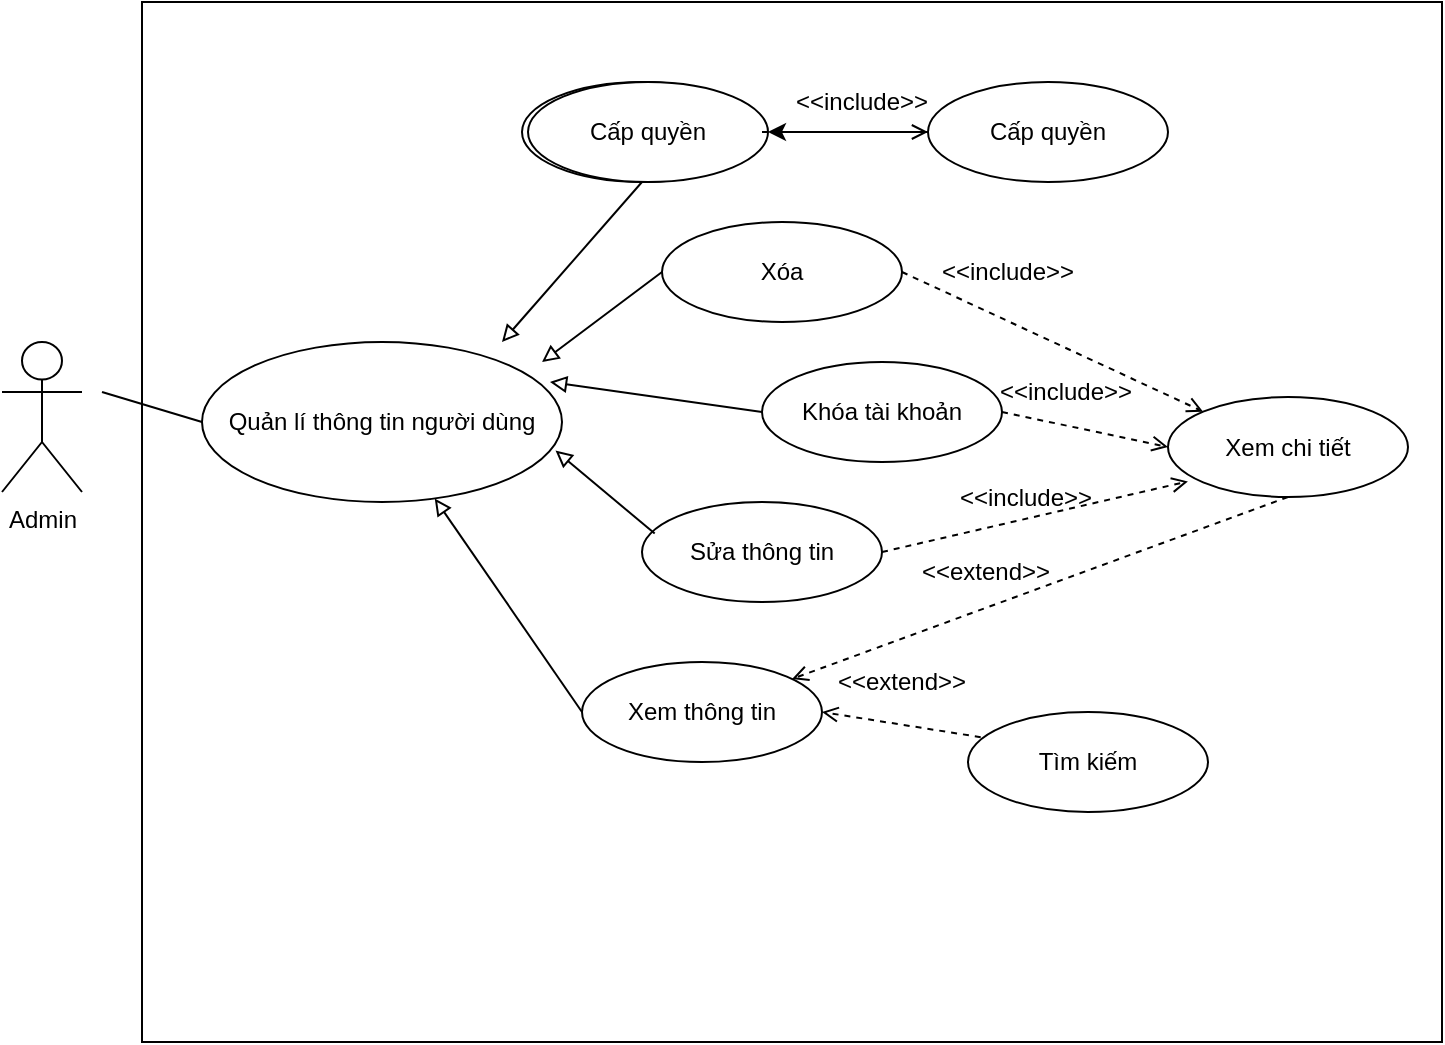 <mxfile version="12.0.0" type="github" pages="1"><diagram id="12PFHw0h8Q8npcBHtPUk" name="Page-1"><mxGraphModel dx="976" dy="483" grid="1" gridSize="10" guides="1" tooltips="1" connect="1" arrows="1" fold="1" page="1" pageScale="1" pageWidth="827" pageHeight="1169" math="0" shadow="0"><root><mxCell id="0"/><mxCell id="1" parent="0"/><mxCell id="QdBjmfvnj8XAE1ZBZg3u-1" value="Admin" style="shape=umlActor;verticalLabelPosition=bottom;labelBackgroundColor=#ffffff;verticalAlign=top;html=1;outlineConnect=0;" parent="1" vertex="1"><mxGeometry x="70" y="260" width="40" height="75" as="geometry"/></mxCell><mxCell id="QdBjmfvnj8XAE1ZBZg3u-2" value="" style="rounded=0;whiteSpace=wrap;html=1;" parent="1" vertex="1"><mxGeometry x="140" y="90" width="650" height="520" as="geometry"/></mxCell><mxCell id="QdBjmfvnj8XAE1ZBZg3u-3" value="Quản lí thông tin người dùng" style="ellipse;whiteSpace=wrap;html=1;" parent="1" vertex="1"><mxGeometry x="170" y="260" width="180" height="80" as="geometry"/></mxCell><mxCell id="QdBjmfvnj8XAE1ZBZg3u-4" value="Thêm thành viên" style="ellipse;whiteSpace=wrap;html=1;" parent="1" vertex="1"><mxGeometry x="330" y="130" width="120" height="50" as="geometry"/></mxCell><mxCell id="QdBjmfvnj8XAE1ZBZg3u-5" value="Xóa" style="ellipse;whiteSpace=wrap;html=1;" parent="1" vertex="1"><mxGeometry x="400" y="200" width="120" height="50" as="geometry"/></mxCell><mxCell id="QdBjmfvnj8XAE1ZBZg3u-6" value="Khóa tài khoản" style="ellipse;whiteSpace=wrap;html=1;" parent="1" vertex="1"><mxGeometry x="450" y="270" width="120" height="50" as="geometry"/></mxCell><mxCell id="QdBjmfvnj8XAE1ZBZg3u-7" value="Sửa thông tin" style="ellipse;whiteSpace=wrap;html=1;" parent="1" vertex="1"><mxGeometry x="390" y="340" width="120" height="50" as="geometry"/></mxCell><mxCell id="pO-lIS7Gf4vB3CIIgJrC-2" value="" style="edgeStyle=orthogonalEdgeStyle;rounded=0;orthogonalLoop=1;jettySize=auto;html=1;" edge="1" parent="1" source="QdBjmfvnj8XAE1ZBZg3u-9" target="pO-lIS7Gf4vB3CIIgJrC-1"><mxGeometry relative="1" as="geometry"/></mxCell><mxCell id="QdBjmfvnj8XAE1ZBZg3u-9" value="Cấp quyền" style="ellipse;whiteSpace=wrap;html=1;" parent="1" vertex="1"><mxGeometry x="533" y="130" width="120" height="50" as="geometry"/></mxCell><mxCell id="pO-lIS7Gf4vB3CIIgJrC-1" value="Cấp quyền" style="ellipse;whiteSpace=wrap;html=1;" vertex="1" parent="1"><mxGeometry x="333" y="130" width="120" height="50" as="geometry"/></mxCell><mxCell id="QdBjmfvnj8XAE1ZBZg3u-10" value="Xem chi tiết" style="ellipse;whiteSpace=wrap;html=1;" parent="1" vertex="1"><mxGeometry x="653" y="287.5" width="120" height="50" as="geometry"/></mxCell><mxCell id="QdBjmfvnj8XAE1ZBZg3u-11" value="Xem thông tin" style="ellipse;whiteSpace=wrap;html=1;" parent="1" vertex="1"><mxGeometry x="360" y="420" width="120" height="50" as="geometry"/></mxCell><mxCell id="QdBjmfvnj8XAE1ZBZg3u-12" value="" style="endArrow=block;html=1;endFill=0;" parent="1" edge="1"><mxGeometry width="50" height="50" relative="1" as="geometry"><mxPoint x="390" y="180" as="sourcePoint"/><mxPoint x="320" y="260" as="targetPoint"/></mxGeometry></mxCell><mxCell id="QdBjmfvnj8XAE1ZBZg3u-13" value="" style="endArrow=block;html=1;endFill=0;exitX=0;exitY=0.5;exitDx=0;exitDy=0;" parent="1" source="QdBjmfvnj8XAE1ZBZg3u-5" edge="1"><mxGeometry width="50" height="50" relative="1" as="geometry"><mxPoint x="409" y="198" as="sourcePoint"/><mxPoint x="340" y="270" as="targetPoint"/><Array as="points"><mxPoint x="400" y="225"/></Array></mxGeometry></mxCell><mxCell id="QdBjmfvnj8XAE1ZBZg3u-14" value="" style="endArrow=block;html=1;endFill=0;exitX=0;exitY=0.5;exitDx=0;exitDy=0;" parent="1" source="QdBjmfvnj8XAE1ZBZg3u-6" edge="1"><mxGeometry width="50" height="50" relative="1" as="geometry"><mxPoint x="419" y="208" as="sourcePoint"/><mxPoint x="344" y="280" as="targetPoint"/></mxGeometry></mxCell><mxCell id="QdBjmfvnj8XAE1ZBZg3u-19" value="" style="endArrow=block;html=1;endFill=0;exitX=0.053;exitY=0.316;exitDx=0;exitDy=0;exitPerimeter=0;entryX=0.982;entryY=0.678;entryDx=0;entryDy=0;entryPerimeter=0;" parent="1" source="QdBjmfvnj8XAE1ZBZg3u-7" target="QdBjmfvnj8XAE1ZBZg3u-3" edge="1"><mxGeometry width="50" height="50" relative="1" as="geometry"><mxPoint x="429" y="218" as="sourcePoint"/><mxPoint x="354" y="290" as="targetPoint"/></mxGeometry></mxCell><mxCell id="QdBjmfvnj8XAE1ZBZg3u-22" value="Tìm kiếm" style="ellipse;whiteSpace=wrap;html=1;" parent="1" vertex="1"><mxGeometry x="553" y="445" width="120" height="50" as="geometry"/></mxCell><mxCell id="QdBjmfvnj8XAE1ZBZg3u-24" value="" style="endArrow=none;html=1;entryX=0;entryY=0.5;entryDx=0;entryDy=0;" parent="1" target="QdBjmfvnj8XAE1ZBZg3u-3" edge="1"><mxGeometry width="50" height="50" relative="1" as="geometry"><mxPoint x="120" y="285" as="sourcePoint"/><mxPoint x="170" y="280" as="targetPoint"/></mxGeometry></mxCell><mxCell id="QdBjmfvnj8XAE1ZBZg3u-25" value="" style="endArrow=block;html=1;endFill=0;exitX=0;exitY=0.5;exitDx=0;exitDy=0;" parent="1" source="QdBjmfvnj8XAE1ZBZg3u-11" target="QdBjmfvnj8XAE1ZBZg3u-3" edge="1"><mxGeometry width="50" height="50" relative="1" as="geometry"><mxPoint x="406.36" y="365.8" as="sourcePoint"/><mxPoint x="356.76" y="324.24" as="targetPoint"/></mxGeometry></mxCell><mxCell id="QdBjmfvnj8XAE1ZBZg3u-35" value="" style="endArrow=open;dashed=1;html=1;endFill=0;exitX=1;exitY=0.5;exitDx=0;exitDy=0;entryX=0;entryY=0.5;entryDx=0;entryDy=0;" parent="1" source="QdBjmfvnj8XAE1ZBZg3u-4" target="QdBjmfvnj8XAE1ZBZg3u-9" edge="1"><mxGeometry width="50" height="50" relative="1" as="geometry"><mxPoint x="470" y="190" as="sourcePoint"/><mxPoint x="520" y="140" as="targetPoint"/></mxGeometry></mxCell><mxCell id="QdBjmfvnj8XAE1ZBZg3u-36" value="" style="endArrow=open;dashed=1;html=1;endFill=0;exitX=1;exitY=0.5;exitDx=0;exitDy=0;entryX=0;entryY=0;entryDx=0;entryDy=0;" parent="1" source="QdBjmfvnj8XAE1ZBZg3u-5" target="QdBjmfvnj8XAE1ZBZg3u-10" edge="1"><mxGeometry width="50" height="50" relative="1" as="geometry"><mxPoint x="550" y="260" as="sourcePoint"/><mxPoint x="600" y="210" as="targetPoint"/></mxGeometry></mxCell><mxCell id="QdBjmfvnj8XAE1ZBZg3u-37" value="" style="endArrow=open;dashed=1;html=1;endFill=0;exitX=1;exitY=0.5;exitDx=0;exitDy=0;entryX=0;entryY=0.5;entryDx=0;entryDy=0;" parent="1" source="QdBjmfvnj8XAE1ZBZg3u-6" target="QdBjmfvnj8XAE1ZBZg3u-10" edge="1"><mxGeometry width="50" height="50" relative="1" as="geometry"><mxPoint x="610" y="390" as="sourcePoint"/><mxPoint x="620" y="290" as="targetPoint"/></mxGeometry></mxCell><mxCell id="QdBjmfvnj8XAE1ZBZg3u-38" value="" style="endArrow=open;dashed=1;html=1;endFill=0;exitX=1;exitY=0.5;exitDx=0;exitDy=0;entryX=0.083;entryY=0.844;entryDx=0;entryDy=0;entryPerimeter=0;" parent="1" source="QdBjmfvnj8XAE1ZBZg3u-7" target="QdBjmfvnj8XAE1ZBZg3u-10" edge="1"><mxGeometry width="50" height="50" relative="1" as="geometry"><mxPoint x="670" y="440" as="sourcePoint"/><mxPoint x="720" y="390" as="targetPoint"/></mxGeometry></mxCell><mxCell id="QdBjmfvnj8XAE1ZBZg3u-39" value="" style="endArrow=open;dashed=1;html=1;endFill=0;exitX=0.053;exitY=0.252;exitDx=0;exitDy=0;entryX=1;entryY=0.5;entryDx=0;entryDy=0;exitPerimeter=0;" parent="1" source="QdBjmfvnj8XAE1ZBZg3u-22" target="QdBjmfvnj8XAE1ZBZg3u-11" edge="1"><mxGeometry width="50" height="50" relative="1" as="geometry"><mxPoint x="520" y="375" as="sourcePoint"/><mxPoint x="639.96" y="312.2" as="targetPoint"/></mxGeometry></mxCell><mxCell id="QdBjmfvnj8XAE1ZBZg3u-40" value="&amp;lt;&amp;lt;include&amp;gt;&amp;gt;" style="text;html=1;strokeColor=none;fillColor=none;align=center;verticalAlign=middle;whiteSpace=wrap;rounded=0;" parent="1" vertex="1"><mxGeometry x="480" y="130" width="40" height="20" as="geometry"/></mxCell><mxCell id="QdBjmfvnj8XAE1ZBZg3u-41" value="&amp;lt;&amp;lt;include&amp;gt;&amp;gt;" style="text;html=1;strokeColor=none;fillColor=none;align=center;verticalAlign=middle;whiteSpace=wrap;rounded=0;" parent="1" vertex="1"><mxGeometry x="553" y="215" width="40" height="20" as="geometry"/></mxCell><mxCell id="QdBjmfvnj8XAE1ZBZg3u-42" value="&amp;lt;&amp;lt;include&amp;gt;&amp;gt;" style="text;html=1;strokeColor=none;fillColor=none;align=center;verticalAlign=middle;whiteSpace=wrap;rounded=0;" parent="1" vertex="1"><mxGeometry x="581.5" y="275" width="40" height="20" as="geometry"/></mxCell><mxCell id="QdBjmfvnj8XAE1ZBZg3u-43" value="&amp;lt;&amp;lt;include&amp;gt;&amp;gt;" style="text;html=1;strokeColor=none;fillColor=none;align=center;verticalAlign=middle;whiteSpace=wrap;rounded=0;" parent="1" vertex="1"><mxGeometry x="561.5" y="327.5" width="40" height="20" as="geometry"/></mxCell><mxCell id="QdBjmfvnj8XAE1ZBZg3u-44" value="&amp;lt;&amp;lt;extend&amp;gt;&amp;gt;" style="text;html=1;strokeColor=none;fillColor=none;align=center;verticalAlign=middle;whiteSpace=wrap;rounded=0;" parent="1" vertex="1"><mxGeometry x="500" y="420" width="40" height="20" as="geometry"/></mxCell><mxCell id="pO-lIS7Gf4vB3CIIgJrC-6" value="" style="endArrow=open;dashed=1;html=1;endFill=0;exitX=0.5;exitY=1;exitDx=0;exitDy=0;" edge="1" parent="1" source="QdBjmfvnj8XAE1ZBZg3u-10" target="QdBjmfvnj8XAE1ZBZg3u-11"><mxGeometry width="50" height="50" relative="1" as="geometry"><mxPoint x="549.36" y="452.6" as="sourcePoint"/><mxPoint x="490" y="445" as="targetPoint"/></mxGeometry></mxCell><mxCell id="pO-lIS7Gf4vB3CIIgJrC-7" value="&amp;lt;&amp;lt;extend&amp;gt;&amp;gt;" style="text;html=1;strokeColor=none;fillColor=none;align=center;verticalAlign=middle;whiteSpace=wrap;rounded=0;" vertex="1" parent="1"><mxGeometry x="516.5" y="365" width="90" height="20" as="geometry"/></mxCell></root></mxGraphModel></diagram></mxfile>